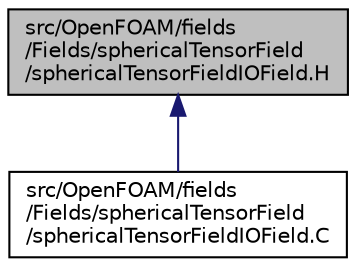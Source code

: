 digraph "src/OpenFOAM/fields/Fields/sphericalTensorField/sphericalTensorFieldIOField.H"
{
  bgcolor="transparent";
  edge [fontname="Helvetica",fontsize="10",labelfontname="Helvetica",labelfontsize="10"];
  node [fontname="Helvetica",fontsize="10",shape=record];
  Node1 [label="src/OpenFOAM/fields\l/Fields/sphericalTensorField\l/sphericalTensorFieldIOField.H",height=0.2,width=0.4,color="black", fillcolor="grey75", style="filled", fontcolor="black"];
  Node1 -> Node2 [dir="back",color="midnightblue",fontsize="10",style="solid",fontname="Helvetica"];
  Node2 [label="src/OpenFOAM/fields\l/Fields/sphericalTensorField\l/sphericalTensorFieldIOField.C",height=0.2,width=0.4,color="black",URL="$a08137.html",tooltip="sphericalTensorField with IO. "];
}
